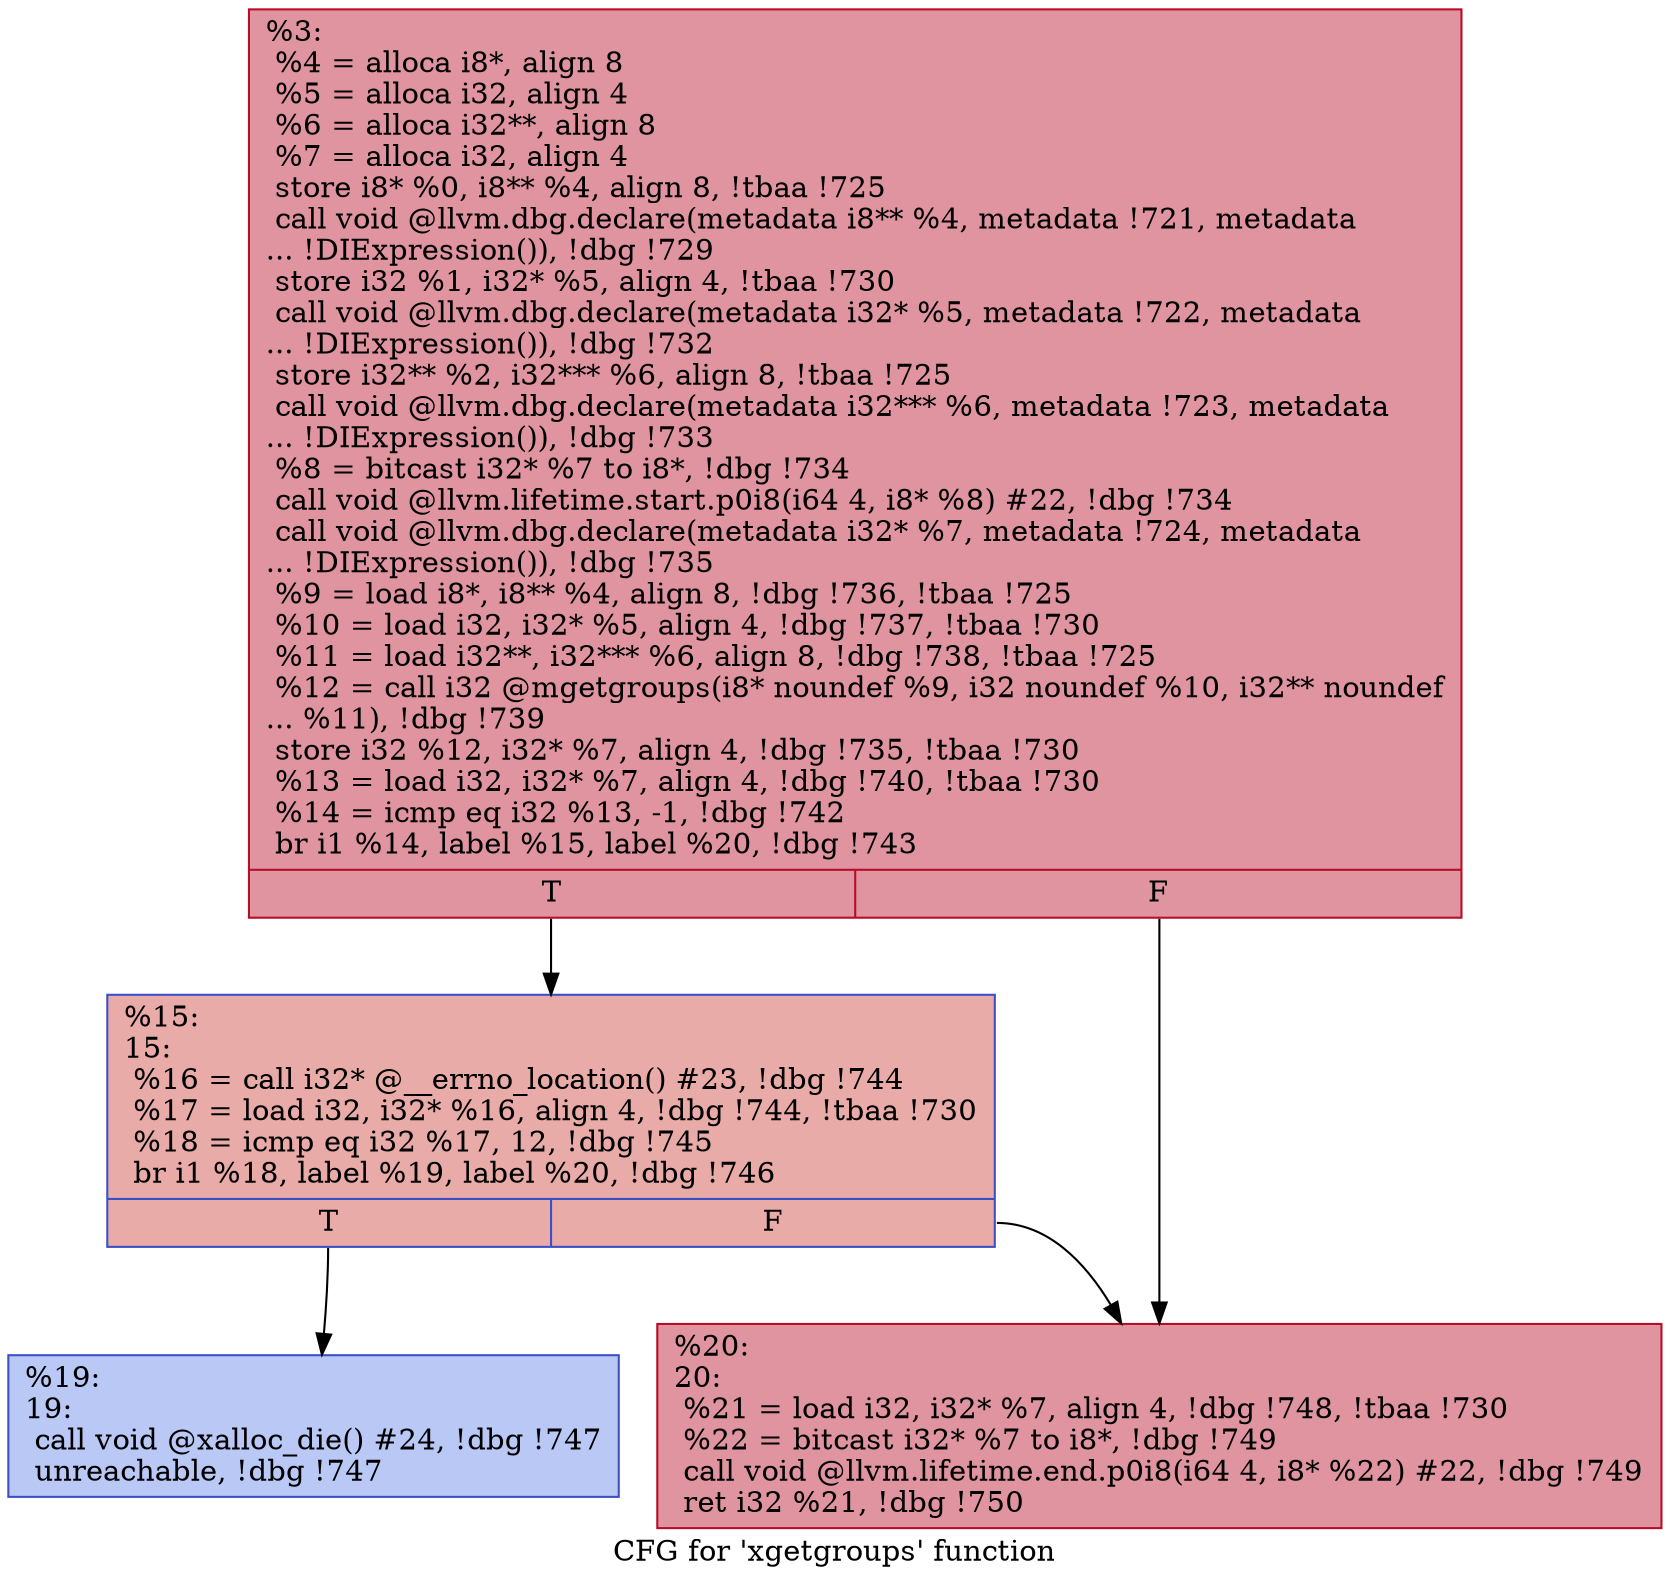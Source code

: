 digraph "CFG for 'xgetgroups' function" {
	label="CFG for 'xgetgroups' function";

	Node0x113a170 [shape=record,color="#b70d28ff", style=filled, fillcolor="#b70d2870",label="{%3:\l  %4 = alloca i8*, align 8\l  %5 = alloca i32, align 4\l  %6 = alloca i32**, align 8\l  %7 = alloca i32, align 4\l  store i8* %0, i8** %4, align 8, !tbaa !725\l  call void @llvm.dbg.declare(metadata i8** %4, metadata !721, metadata\l... !DIExpression()), !dbg !729\l  store i32 %1, i32* %5, align 4, !tbaa !730\l  call void @llvm.dbg.declare(metadata i32* %5, metadata !722, metadata\l... !DIExpression()), !dbg !732\l  store i32** %2, i32*** %6, align 8, !tbaa !725\l  call void @llvm.dbg.declare(metadata i32*** %6, metadata !723, metadata\l... !DIExpression()), !dbg !733\l  %8 = bitcast i32* %7 to i8*, !dbg !734\l  call void @llvm.lifetime.start.p0i8(i64 4, i8* %8) #22, !dbg !734\l  call void @llvm.dbg.declare(metadata i32* %7, metadata !724, metadata\l... !DIExpression()), !dbg !735\l  %9 = load i8*, i8** %4, align 8, !dbg !736, !tbaa !725\l  %10 = load i32, i32* %5, align 4, !dbg !737, !tbaa !730\l  %11 = load i32**, i32*** %6, align 8, !dbg !738, !tbaa !725\l  %12 = call i32 @mgetgroups(i8* noundef %9, i32 noundef %10, i32** noundef\l... %11), !dbg !739\l  store i32 %12, i32* %7, align 4, !dbg !735, !tbaa !730\l  %13 = load i32, i32* %7, align 4, !dbg !740, !tbaa !730\l  %14 = icmp eq i32 %13, -1, !dbg !742\l  br i1 %14, label %15, label %20, !dbg !743\l|{<s0>T|<s1>F}}"];
	Node0x113a170:s0 -> Node0x113a1c0;
	Node0x113a170:s1 -> Node0x113a260;
	Node0x113a1c0 [shape=record,color="#3d50c3ff", style=filled, fillcolor="#cc403a70",label="{%15:\l15:                                               \l  %16 = call i32* @__errno_location() #23, !dbg !744\l  %17 = load i32, i32* %16, align 4, !dbg !744, !tbaa !730\l  %18 = icmp eq i32 %17, 12, !dbg !745\l  br i1 %18, label %19, label %20, !dbg !746\l|{<s0>T|<s1>F}}"];
	Node0x113a1c0:s0 -> Node0x113a210;
	Node0x113a1c0:s1 -> Node0x113a260;
	Node0x113a210 [shape=record,color="#3d50c3ff", style=filled, fillcolor="#6282ea70",label="{%19:\l19:                                               \l  call void @xalloc_die() #24, !dbg !747\l  unreachable, !dbg !747\l}"];
	Node0x113a260 [shape=record,color="#b70d28ff", style=filled, fillcolor="#b70d2870",label="{%20:\l20:                                               \l  %21 = load i32, i32* %7, align 4, !dbg !748, !tbaa !730\l  %22 = bitcast i32* %7 to i8*, !dbg !749\l  call void @llvm.lifetime.end.p0i8(i64 4, i8* %22) #22, !dbg !749\l  ret i32 %21, !dbg !750\l}"];
}

